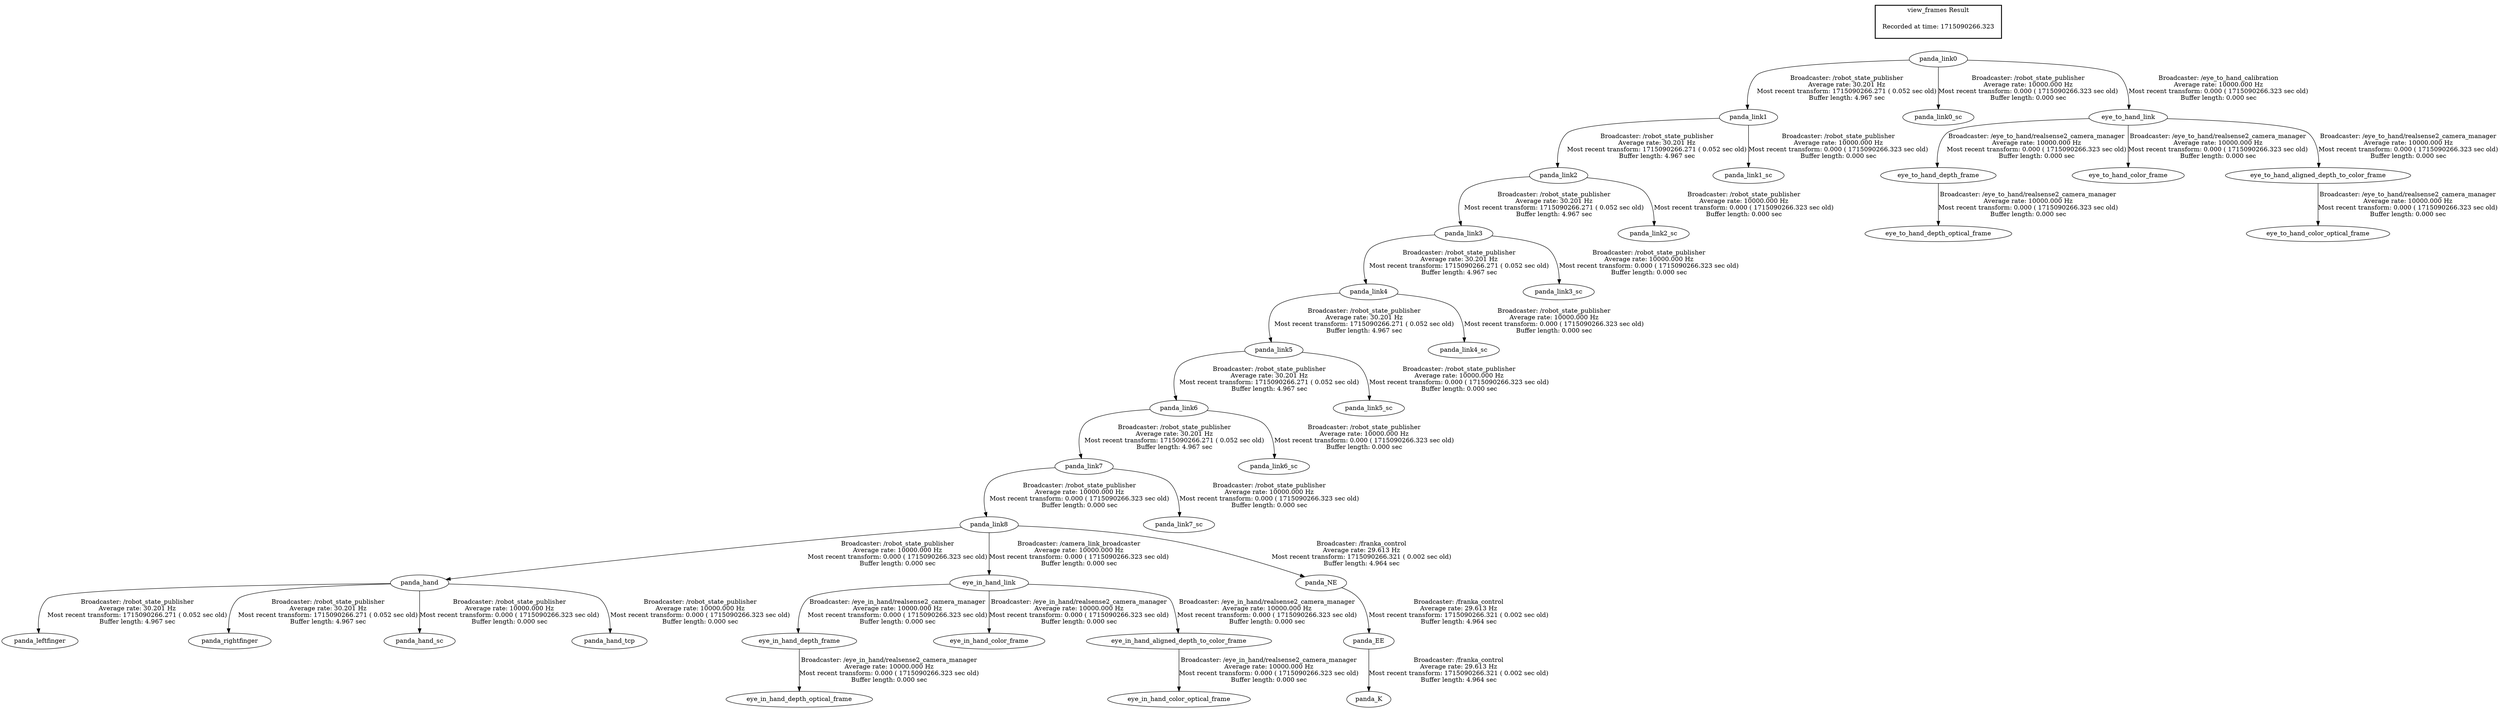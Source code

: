 digraph G {
"panda_hand" -> "panda_leftfinger"[label="Broadcaster: /robot_state_publisher\nAverage rate: 30.201 Hz\nMost recent transform: 1715090266.271 ( 0.052 sec old)\nBuffer length: 4.967 sec\n"];
"panda_link8" -> "panda_hand"[label="Broadcaster: /robot_state_publisher\nAverage rate: 10000.000 Hz\nMost recent transform: 0.000 ( 1715090266.323 sec old)\nBuffer length: 0.000 sec\n"];
"panda_hand" -> "panda_rightfinger"[label="Broadcaster: /robot_state_publisher\nAverage rate: 30.201 Hz\nMost recent transform: 1715090266.271 ( 0.052 sec old)\nBuffer length: 4.967 sec\n"];
"panda_link0" -> "panda_link1"[label="Broadcaster: /robot_state_publisher\nAverage rate: 30.201 Hz\nMost recent transform: 1715090266.271 ( 0.052 sec old)\nBuffer length: 4.967 sec\n"];
"panda_link1" -> "panda_link2"[label="Broadcaster: /robot_state_publisher\nAverage rate: 30.201 Hz\nMost recent transform: 1715090266.271 ( 0.052 sec old)\nBuffer length: 4.967 sec\n"];
"panda_link2" -> "panda_link3"[label="Broadcaster: /robot_state_publisher\nAverage rate: 30.201 Hz\nMost recent transform: 1715090266.271 ( 0.052 sec old)\nBuffer length: 4.967 sec\n"];
"panda_link3" -> "panda_link4"[label="Broadcaster: /robot_state_publisher\nAverage rate: 30.201 Hz\nMost recent transform: 1715090266.271 ( 0.052 sec old)\nBuffer length: 4.967 sec\n"];
"panda_link4" -> "panda_link5"[label="Broadcaster: /robot_state_publisher\nAverage rate: 30.201 Hz\nMost recent transform: 1715090266.271 ( 0.052 sec old)\nBuffer length: 4.967 sec\n"];
"panda_link5" -> "panda_link6"[label="Broadcaster: /robot_state_publisher\nAverage rate: 30.201 Hz\nMost recent transform: 1715090266.271 ( 0.052 sec old)\nBuffer length: 4.967 sec\n"];
"panda_link6" -> "panda_link7"[label="Broadcaster: /robot_state_publisher\nAverage rate: 30.201 Hz\nMost recent transform: 1715090266.271 ( 0.052 sec old)\nBuffer length: 4.967 sec\n"];
"panda_link8" -> "eye_in_hand_link"[label="Broadcaster: /camera_link_broadcaster\nAverage rate: 10000.000 Hz\nMost recent transform: 0.000 ( 1715090266.323 sec old)\nBuffer length: 0.000 sec\n"];
"panda_link7" -> "panda_link8"[label="Broadcaster: /robot_state_publisher\nAverage rate: 10000.000 Hz\nMost recent transform: 0.000 ( 1715090266.323 sec old)\nBuffer length: 0.000 sec\n"];
"eye_in_hand_link" -> "eye_in_hand_depth_frame"[label="Broadcaster: /eye_in_hand/realsense2_camera_manager\nAverage rate: 10000.000 Hz\nMost recent transform: 0.000 ( 1715090266.323 sec old)\nBuffer length: 0.000 sec\n"];
"eye_in_hand_depth_frame" -> "eye_in_hand_depth_optical_frame"[label="Broadcaster: /eye_in_hand/realsense2_camera_manager\nAverage rate: 10000.000 Hz\nMost recent transform: 0.000 ( 1715090266.323 sec old)\nBuffer length: 0.000 sec\n"];
"eye_in_hand_link" -> "eye_in_hand_color_frame"[label="Broadcaster: /eye_in_hand/realsense2_camera_manager\nAverage rate: 10000.000 Hz\nMost recent transform: 0.000 ( 1715090266.323 sec old)\nBuffer length: 0.000 sec\n"];
"eye_in_hand_aligned_depth_to_color_frame" -> "eye_in_hand_color_optical_frame"[label="Broadcaster: /eye_in_hand/realsense2_camera_manager\nAverage rate: 10000.000 Hz\nMost recent transform: 0.000 ( 1715090266.323 sec old)\nBuffer length: 0.000 sec\n"];
"eye_in_hand_link" -> "eye_in_hand_aligned_depth_to_color_frame"[label="Broadcaster: /eye_in_hand/realsense2_camera_manager\nAverage rate: 10000.000 Hz\nMost recent transform: 0.000 ( 1715090266.323 sec old)\nBuffer length: 0.000 sec\n"];
"panda_hand" -> "panda_hand_sc"[label="Broadcaster: /robot_state_publisher\nAverage rate: 10000.000 Hz\nMost recent transform: 0.000 ( 1715090266.323 sec old)\nBuffer length: 0.000 sec\n"];
"panda_hand" -> "panda_hand_tcp"[label="Broadcaster: /robot_state_publisher\nAverage rate: 10000.000 Hz\nMost recent transform: 0.000 ( 1715090266.323 sec old)\nBuffer length: 0.000 sec\n"];
"panda_link0" -> "panda_link0_sc"[label="Broadcaster: /robot_state_publisher\nAverage rate: 10000.000 Hz\nMost recent transform: 0.000 ( 1715090266.323 sec old)\nBuffer length: 0.000 sec\n"];
"panda_link1" -> "panda_link1_sc"[label="Broadcaster: /robot_state_publisher\nAverage rate: 10000.000 Hz\nMost recent transform: 0.000 ( 1715090266.323 sec old)\nBuffer length: 0.000 sec\n"];
"panda_link2" -> "panda_link2_sc"[label="Broadcaster: /robot_state_publisher\nAverage rate: 10000.000 Hz\nMost recent transform: 0.000 ( 1715090266.323 sec old)\nBuffer length: 0.000 sec\n"];
"panda_link3" -> "panda_link3_sc"[label="Broadcaster: /robot_state_publisher\nAverage rate: 10000.000 Hz\nMost recent transform: 0.000 ( 1715090266.323 sec old)\nBuffer length: 0.000 sec\n"];
"panda_link4" -> "panda_link4_sc"[label="Broadcaster: /robot_state_publisher\nAverage rate: 10000.000 Hz\nMost recent transform: 0.000 ( 1715090266.323 sec old)\nBuffer length: 0.000 sec\n"];
"panda_link5" -> "panda_link5_sc"[label="Broadcaster: /robot_state_publisher\nAverage rate: 10000.000 Hz\nMost recent transform: 0.000 ( 1715090266.323 sec old)\nBuffer length: 0.000 sec\n"];
"panda_link6" -> "panda_link6_sc"[label="Broadcaster: /robot_state_publisher\nAverage rate: 10000.000 Hz\nMost recent transform: 0.000 ( 1715090266.323 sec old)\nBuffer length: 0.000 sec\n"];
"panda_link7" -> "panda_link7_sc"[label="Broadcaster: /robot_state_publisher\nAverage rate: 10000.000 Hz\nMost recent transform: 0.000 ( 1715090266.323 sec old)\nBuffer length: 0.000 sec\n"];
"eye_to_hand_link" -> "eye_to_hand_depth_frame"[label="Broadcaster: /eye_to_hand/realsense2_camera_manager\nAverage rate: 10000.000 Hz\nMost recent transform: 0.000 ( 1715090266.323 sec old)\nBuffer length: 0.000 sec\n"];
"panda_link0" -> "eye_to_hand_link"[label="Broadcaster: /eye_to_hand_calibration\nAverage rate: 10000.000 Hz\nMost recent transform: 0.000 ( 1715090266.323 sec old)\nBuffer length: 0.000 sec\n"];
"eye_to_hand_depth_frame" -> "eye_to_hand_depth_optical_frame"[label="Broadcaster: /eye_to_hand/realsense2_camera_manager\nAverage rate: 10000.000 Hz\nMost recent transform: 0.000 ( 1715090266.323 sec old)\nBuffer length: 0.000 sec\n"];
"eye_to_hand_link" -> "eye_to_hand_color_frame"[label="Broadcaster: /eye_to_hand/realsense2_camera_manager\nAverage rate: 10000.000 Hz\nMost recent transform: 0.000 ( 1715090266.323 sec old)\nBuffer length: 0.000 sec\n"];
"eye_to_hand_aligned_depth_to_color_frame" -> "eye_to_hand_color_optical_frame"[label="Broadcaster: /eye_to_hand/realsense2_camera_manager\nAverage rate: 10000.000 Hz\nMost recent transform: 0.000 ( 1715090266.323 sec old)\nBuffer length: 0.000 sec\n"];
"eye_to_hand_link" -> "eye_to_hand_aligned_depth_to_color_frame"[label="Broadcaster: /eye_to_hand/realsense2_camera_manager\nAverage rate: 10000.000 Hz\nMost recent transform: 0.000 ( 1715090266.323 sec old)\nBuffer length: 0.000 sec\n"];
"panda_link8" -> "panda_NE"[label="Broadcaster: /franka_control\nAverage rate: 29.613 Hz\nMost recent transform: 1715090266.321 ( 0.002 sec old)\nBuffer length: 4.964 sec\n"];
"panda_NE" -> "panda_EE"[label="Broadcaster: /franka_control\nAverage rate: 29.613 Hz\nMost recent transform: 1715090266.321 ( 0.002 sec old)\nBuffer length: 4.964 sec\n"];
"panda_EE" -> "panda_K"[label="Broadcaster: /franka_control\nAverage rate: 29.613 Hz\nMost recent transform: 1715090266.321 ( 0.002 sec old)\nBuffer length: 4.964 sec\n"];
edge [style=invis];
 subgraph cluster_legend { style=bold; color=black; label ="view_frames Result";
"Recorded at time: 1715090266.323"[ shape=plaintext ] ;
 }->"panda_link0";
}